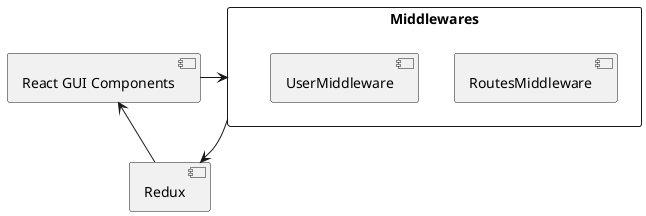 @startuml

rectangle "Middlewares" as mid {
    [RoutesMiddleware] as rm 
    [UserMiddleware] as um     
}

[Redux] as redux
[React GUI Components] as app
    

app -right-> mid
mid -down-> redux
redux -up-> app









@enduml
